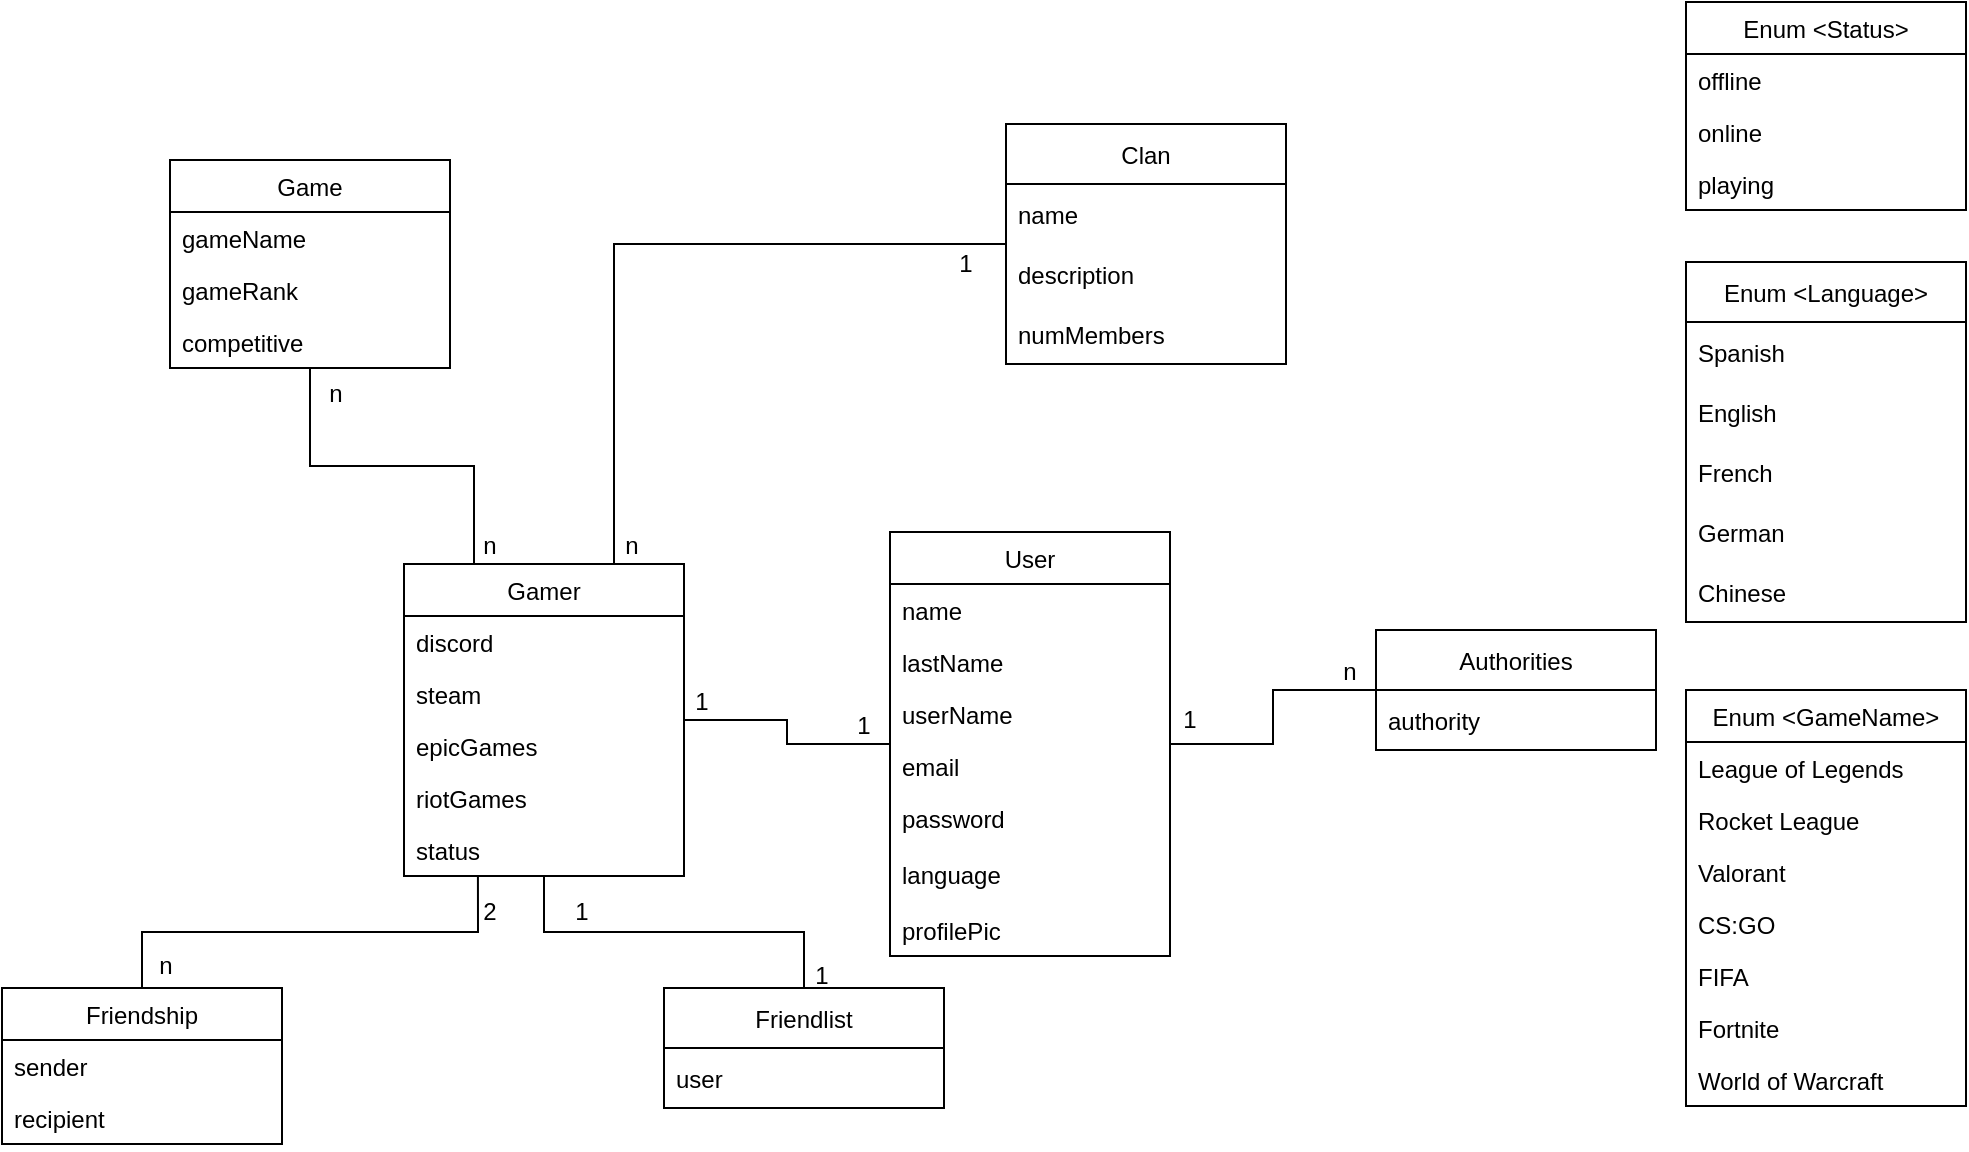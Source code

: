 <mxfile version="20.0.4" type="device"><diagram id="BCMDp55lpVAX4mkeiZfp" name="Page-1"><mxGraphModel dx="1381" dy="764" grid="0" gridSize="10" guides="1" tooltips="1" connect="1" arrows="1" fold="1" page="1" pageScale="1" pageWidth="827" pageHeight="1169" background="none" math="0" shadow="0"><root><mxCell id="0"/><mxCell id="1" parent="0"/><mxCell id="aeRZT3lKMDOIj6h_7NJ--42" style="edgeStyle=orthogonalEdgeStyle;rounded=0;orthogonalLoop=1;jettySize=auto;html=1;endArrow=none;endFill=0;" parent="1" source="aeRZT3lKMDOIj6h_7NJ--5" target="aeRZT3lKMDOIj6h_7NJ--33" edge="1"><mxGeometry relative="1" as="geometry"/></mxCell><mxCell id="aeRZT3lKMDOIj6h_7NJ--5" value="User" style="swimlane;fontStyle=0;childLayout=stackLayout;horizontal=1;startSize=26;fillColor=none;horizontalStack=0;resizeParent=1;resizeParentMax=0;resizeLast=0;collapsible=1;marginBottom=0;" parent="1" vertex="1"><mxGeometry x="478" y="302" width="140" height="212" as="geometry"/></mxCell><mxCell id="aeRZT3lKMDOIj6h_7NJ--6" value="name" style="text;strokeColor=none;fillColor=none;align=left;verticalAlign=top;spacingLeft=4;spacingRight=4;overflow=hidden;rotatable=0;points=[[0,0.5],[1,0.5]];portConstraint=eastwest;" parent="aeRZT3lKMDOIj6h_7NJ--5" vertex="1"><mxGeometry y="26" width="140" height="26" as="geometry"/></mxCell><mxCell id="aeRZT3lKMDOIj6h_7NJ--7" value="lastName" style="text;strokeColor=none;fillColor=none;align=left;verticalAlign=top;spacingLeft=4;spacingRight=4;overflow=hidden;rotatable=0;points=[[0,0.5],[1,0.5]];portConstraint=eastwest;" parent="aeRZT3lKMDOIj6h_7NJ--5" vertex="1"><mxGeometry y="52" width="140" height="26" as="geometry"/></mxCell><mxCell id="aeRZT3lKMDOIj6h_7NJ--8" value="userName" style="text;strokeColor=none;fillColor=none;align=left;verticalAlign=top;spacingLeft=4;spacingRight=4;overflow=hidden;rotatable=0;points=[[0,0.5],[1,0.5]];portConstraint=eastwest;" parent="aeRZT3lKMDOIj6h_7NJ--5" vertex="1"><mxGeometry y="78" width="140" height="26" as="geometry"/></mxCell><mxCell id="aeRZT3lKMDOIj6h_7NJ--9" value="email" style="text;strokeColor=none;fillColor=none;align=left;verticalAlign=top;spacingLeft=4;spacingRight=4;overflow=hidden;rotatable=0;points=[[0,0.5],[1,0.5]];portConstraint=eastwest;" parent="aeRZT3lKMDOIj6h_7NJ--5" vertex="1"><mxGeometry y="104" width="140" height="26" as="geometry"/></mxCell><mxCell id="aeRZT3lKMDOIj6h_7NJ--10" value="password" style="text;strokeColor=none;fillColor=none;align=left;verticalAlign=top;spacingLeft=4;spacingRight=4;overflow=hidden;rotatable=0;points=[[0,0.5],[1,0.5]];portConstraint=eastwest;" parent="aeRZT3lKMDOIj6h_7NJ--5" vertex="1"><mxGeometry y="130" width="140" height="26" as="geometry"/></mxCell><mxCell id="i6zTsk7D5_YLrbg66q6N-27" value="language" style="text;strokeColor=none;fillColor=none;align=left;verticalAlign=middle;spacingLeft=4;spacingRight=4;overflow=hidden;points=[[0,0.5],[1,0.5]];portConstraint=eastwest;rotatable=0;" vertex="1" parent="aeRZT3lKMDOIj6h_7NJ--5"><mxGeometry y="156" width="140" height="30" as="geometry"/></mxCell><mxCell id="aeRZT3lKMDOIj6h_7NJ--11" value="profilePic" style="text;strokeColor=none;fillColor=none;align=left;verticalAlign=top;spacingLeft=4;spacingRight=4;overflow=hidden;rotatable=0;points=[[0,0.5],[1,0.5]];portConstraint=eastwest;" parent="aeRZT3lKMDOIj6h_7NJ--5" vertex="1"><mxGeometry y="186" width="140" height="26" as="geometry"/></mxCell><mxCell id="aeRZT3lKMDOIj6h_7NJ--12" value="Game" style="swimlane;fontStyle=0;childLayout=stackLayout;horizontal=1;startSize=26;fillColor=none;horizontalStack=0;resizeParent=1;resizeParentMax=0;resizeLast=0;collapsible=1;marginBottom=0;" parent="1" vertex="1"><mxGeometry x="118" y="116" width="140" height="104" as="geometry"/></mxCell><mxCell id="aeRZT3lKMDOIj6h_7NJ--13" value="gameName" style="text;strokeColor=none;fillColor=none;align=left;verticalAlign=top;spacingLeft=4;spacingRight=4;overflow=hidden;rotatable=0;points=[[0,0.5],[1,0.5]];portConstraint=eastwest;" parent="aeRZT3lKMDOIj6h_7NJ--12" vertex="1"><mxGeometry y="26" width="140" height="26" as="geometry"/></mxCell><mxCell id="aeRZT3lKMDOIj6h_7NJ--14" value="gameRank" style="text;strokeColor=none;fillColor=none;align=left;verticalAlign=top;spacingLeft=4;spacingRight=4;overflow=hidden;rotatable=0;points=[[0,0.5],[1,0.5]];portConstraint=eastwest;" parent="aeRZT3lKMDOIj6h_7NJ--12" vertex="1"><mxGeometry y="52" width="140" height="26" as="geometry"/></mxCell><mxCell id="aeRZT3lKMDOIj6h_7NJ--28" value="competitive" style="text;strokeColor=none;fillColor=none;align=left;verticalAlign=top;spacingLeft=4;spacingRight=4;overflow=hidden;rotatable=0;points=[[0,0.5],[1,0.5]];portConstraint=eastwest;" parent="aeRZT3lKMDOIj6h_7NJ--12" vertex="1"><mxGeometry y="78" width="140" height="26" as="geometry"/></mxCell><mxCell id="aeRZT3lKMDOIj6h_7NJ--16" value="Enum &lt;GameName&gt;" style="swimlane;fontStyle=0;childLayout=stackLayout;horizontal=1;startSize=26;fillColor=none;horizontalStack=0;resizeParent=1;resizeParentMax=0;resizeLast=0;collapsible=1;marginBottom=0;" parent="1" vertex="1"><mxGeometry x="876" y="381" width="140" height="208" as="geometry"/></mxCell><mxCell id="aeRZT3lKMDOIj6h_7NJ--17" value="League of Legends" style="text;strokeColor=none;fillColor=none;align=left;verticalAlign=top;spacingLeft=4;spacingRight=4;overflow=hidden;rotatable=0;points=[[0,0.5],[1,0.5]];portConstraint=eastwest;" parent="aeRZT3lKMDOIj6h_7NJ--16" vertex="1"><mxGeometry y="26" width="140" height="26" as="geometry"/></mxCell><mxCell id="aeRZT3lKMDOIj6h_7NJ--18" value="Rocket League" style="text;strokeColor=none;fillColor=none;align=left;verticalAlign=top;spacingLeft=4;spacingRight=4;overflow=hidden;rotatable=0;points=[[0,0.5],[1,0.5]];portConstraint=eastwest;" parent="aeRZT3lKMDOIj6h_7NJ--16" vertex="1"><mxGeometry y="52" width="140" height="26" as="geometry"/></mxCell><mxCell id="aeRZT3lKMDOIj6h_7NJ--19" value="Valorant" style="text;strokeColor=none;fillColor=none;align=left;verticalAlign=top;spacingLeft=4;spacingRight=4;overflow=hidden;rotatable=0;points=[[0,0.5],[1,0.5]];portConstraint=eastwest;" parent="aeRZT3lKMDOIj6h_7NJ--16" vertex="1"><mxGeometry y="78" width="140" height="26" as="geometry"/></mxCell><mxCell id="aeRZT3lKMDOIj6h_7NJ--26" value="CS:GO" style="text;strokeColor=none;fillColor=none;align=left;verticalAlign=top;spacingLeft=4;spacingRight=4;overflow=hidden;rotatable=0;points=[[0,0.5],[1,0.5]];portConstraint=eastwest;" parent="aeRZT3lKMDOIj6h_7NJ--16" vertex="1"><mxGeometry y="104" width="140" height="26" as="geometry"/></mxCell><mxCell id="aeRZT3lKMDOIj6h_7NJ--48" value="FIFA" style="text;strokeColor=none;fillColor=none;align=left;verticalAlign=top;spacingLeft=4;spacingRight=4;overflow=hidden;rotatable=0;points=[[0,0.5],[1,0.5]];portConstraint=eastwest;" parent="aeRZT3lKMDOIj6h_7NJ--16" vertex="1"><mxGeometry y="130" width="140" height="26" as="geometry"/></mxCell><mxCell id="aeRZT3lKMDOIj6h_7NJ--27" value="Fortnite" style="text;strokeColor=none;fillColor=none;align=left;verticalAlign=top;spacingLeft=4;spacingRight=4;overflow=hidden;rotatable=0;points=[[0,0.5],[1,0.5]];portConstraint=eastwest;" parent="aeRZT3lKMDOIj6h_7NJ--16" vertex="1"><mxGeometry y="156" width="140" height="26" as="geometry"/></mxCell><mxCell id="aeRZT3lKMDOIj6h_7NJ--49" value="World of Warcraft" style="text;strokeColor=none;fillColor=none;align=left;verticalAlign=top;spacingLeft=4;spacingRight=4;overflow=hidden;rotatable=0;points=[[0,0.5],[1,0.5]];portConstraint=eastwest;" parent="aeRZT3lKMDOIj6h_7NJ--16" vertex="1"><mxGeometry y="182" width="140" height="26" as="geometry"/></mxCell><mxCell id="i6zTsk7D5_YLrbg66q6N-25" style="edgeStyle=orthogonalEdgeStyle;rounded=0;orthogonalLoop=1;jettySize=auto;html=1;endArrow=none;endFill=0;entryX=0.264;entryY=1;entryDx=0;entryDy=0;entryPerimeter=0;" edge="1" parent="1" source="aeRZT3lKMDOIj6h_7NJ--21" target="aeRZT3lKMDOIj6h_7NJ--40"><mxGeometry relative="1" as="geometry"/></mxCell><mxCell id="aeRZT3lKMDOIj6h_7NJ--21" value="Friendship" style="swimlane;fontStyle=0;childLayout=stackLayout;horizontal=1;startSize=26;fillColor=none;horizontalStack=0;resizeParent=1;resizeParentMax=0;resizeLast=0;collapsible=1;marginBottom=0;" parent="1" vertex="1"><mxGeometry x="34" y="530" width="140" height="78" as="geometry"/></mxCell><mxCell id="aeRZT3lKMDOIj6h_7NJ--22" value="sender" style="text;strokeColor=none;fillColor=none;align=left;verticalAlign=top;spacingLeft=4;spacingRight=4;overflow=hidden;rotatable=0;points=[[0,0.5],[1,0.5]];portConstraint=eastwest;" parent="aeRZT3lKMDOIj6h_7NJ--21" vertex="1"><mxGeometry y="26" width="140" height="26" as="geometry"/></mxCell><mxCell id="aeRZT3lKMDOIj6h_7NJ--23" value="recipient" style="text;strokeColor=none;fillColor=none;align=left;verticalAlign=top;spacingLeft=4;spacingRight=4;overflow=hidden;rotatable=0;points=[[0,0.5],[1,0.5]];portConstraint=eastwest;" parent="aeRZT3lKMDOIj6h_7NJ--21" vertex="1"><mxGeometry y="52" width="140" height="26" as="geometry"/></mxCell><mxCell id="aeRZT3lKMDOIj6h_7NJ--43" style="edgeStyle=orthogonalEdgeStyle;rounded=0;orthogonalLoop=1;jettySize=auto;html=1;endArrow=none;endFill=0;exitX=0.25;exitY=0;exitDx=0;exitDy=0;" parent="1" source="aeRZT3lKMDOIj6h_7NJ--33" target="aeRZT3lKMDOIj6h_7NJ--12" edge="1"><mxGeometry relative="1" as="geometry"/></mxCell><mxCell id="aeRZT3lKMDOIj6h_7NJ--33" value="Gamer" style="swimlane;fontStyle=0;childLayout=stackLayout;horizontal=1;startSize=26;fillColor=none;horizontalStack=0;resizeParent=1;resizeParentMax=0;resizeLast=0;collapsible=1;marginBottom=0;" parent="1" vertex="1"><mxGeometry x="235" y="318" width="140" height="156" as="geometry"/></mxCell><mxCell id="aeRZT3lKMDOIj6h_7NJ--34" value="discord" style="text;strokeColor=none;fillColor=none;align=left;verticalAlign=top;spacingLeft=4;spacingRight=4;overflow=hidden;rotatable=0;points=[[0,0.5],[1,0.5]];portConstraint=eastwest;" parent="aeRZT3lKMDOIj6h_7NJ--33" vertex="1"><mxGeometry y="26" width="140" height="26" as="geometry"/></mxCell><mxCell id="aeRZT3lKMDOIj6h_7NJ--35" value="steam" style="text;strokeColor=none;fillColor=none;align=left;verticalAlign=top;spacingLeft=4;spacingRight=4;overflow=hidden;rotatable=0;points=[[0,0.5],[1,0.5]];portConstraint=eastwest;" parent="aeRZT3lKMDOIj6h_7NJ--33" vertex="1"><mxGeometry y="52" width="140" height="26" as="geometry"/></mxCell><mxCell id="aeRZT3lKMDOIj6h_7NJ--36" value="epicGames" style="text;strokeColor=none;fillColor=none;align=left;verticalAlign=top;spacingLeft=4;spacingRight=4;overflow=hidden;rotatable=0;points=[[0,0.5],[1,0.5]];portConstraint=eastwest;" parent="aeRZT3lKMDOIj6h_7NJ--33" vertex="1"><mxGeometry y="78" width="140" height="26" as="geometry"/></mxCell><mxCell id="aeRZT3lKMDOIj6h_7NJ--39" value="riotGames" style="text;strokeColor=none;fillColor=none;align=left;verticalAlign=top;spacingLeft=4;spacingRight=4;overflow=hidden;rotatable=0;points=[[0,0.5],[1,0.5]];portConstraint=eastwest;" parent="aeRZT3lKMDOIj6h_7NJ--33" vertex="1"><mxGeometry y="104" width="140" height="26" as="geometry"/></mxCell><mxCell id="aeRZT3lKMDOIj6h_7NJ--40" value="status" style="text;strokeColor=none;fillColor=none;align=left;verticalAlign=top;spacingLeft=4;spacingRight=4;overflow=hidden;rotatable=0;points=[[0,0.5],[1,0.5]];portConstraint=eastwest;" parent="aeRZT3lKMDOIj6h_7NJ--33" vertex="1"><mxGeometry y="130" width="140" height="26" as="geometry"/></mxCell><mxCell id="aeRZT3lKMDOIj6h_7NJ--44" value="Enum &lt;Status&gt;" style="swimlane;fontStyle=0;childLayout=stackLayout;horizontal=1;startSize=26;fillColor=none;horizontalStack=0;resizeParent=1;resizeParentMax=0;resizeLast=0;collapsible=1;marginBottom=0;" parent="1" vertex="1"><mxGeometry x="876" y="37" width="140" height="104" as="geometry"/></mxCell><mxCell id="aeRZT3lKMDOIj6h_7NJ--45" value="offline" style="text;strokeColor=none;fillColor=none;align=left;verticalAlign=top;spacingLeft=4;spacingRight=4;overflow=hidden;rotatable=0;points=[[0,0.5],[1,0.5]];portConstraint=eastwest;" parent="aeRZT3lKMDOIj6h_7NJ--44" vertex="1"><mxGeometry y="26" width="140" height="26" as="geometry"/></mxCell><mxCell id="aeRZT3lKMDOIj6h_7NJ--46" value="online" style="text;strokeColor=none;fillColor=none;align=left;verticalAlign=top;spacingLeft=4;spacingRight=4;overflow=hidden;rotatable=0;points=[[0,0.5],[1,0.5]];portConstraint=eastwest;" parent="aeRZT3lKMDOIj6h_7NJ--44" vertex="1"><mxGeometry y="52" width="140" height="26" as="geometry"/></mxCell><mxCell id="aeRZT3lKMDOIj6h_7NJ--47" value="playing" style="text;strokeColor=none;fillColor=none;align=left;verticalAlign=top;spacingLeft=4;spacingRight=4;overflow=hidden;rotatable=0;points=[[0,0.5],[1,0.5]];portConstraint=eastwest;" parent="aeRZT3lKMDOIj6h_7NJ--44" vertex="1"><mxGeometry y="78" width="140" height="26" as="geometry"/></mxCell><mxCell id="i6zTsk7D5_YLrbg66q6N-5" style="edgeStyle=orthogonalEdgeStyle;rounded=0;orthogonalLoop=1;jettySize=auto;html=1;endArrow=none;endFill=0;" edge="1" parent="1" source="i6zTsk7D5_YLrbg66q6N-1" target="aeRZT3lKMDOIj6h_7NJ--5"><mxGeometry relative="1" as="geometry"/></mxCell><mxCell id="i6zTsk7D5_YLrbg66q6N-1" value="Authorities" style="swimlane;fontStyle=0;childLayout=stackLayout;horizontal=1;startSize=30;horizontalStack=0;resizeParent=1;resizeParentMax=0;resizeLast=0;collapsible=1;marginBottom=0;" vertex="1" parent="1"><mxGeometry x="721" y="351" width="140" height="60" as="geometry"/></mxCell><mxCell id="i6zTsk7D5_YLrbg66q6N-2" value="authority" style="text;strokeColor=none;fillColor=none;align=left;verticalAlign=middle;spacingLeft=4;spacingRight=4;overflow=hidden;points=[[0,0.5],[1,0.5]];portConstraint=eastwest;rotatable=0;" vertex="1" parent="i6zTsk7D5_YLrbg66q6N-1"><mxGeometry y="30" width="140" height="30" as="geometry"/></mxCell><mxCell id="i6zTsk7D5_YLrbg66q6N-11" style="edgeStyle=orthogonalEdgeStyle;rounded=0;orthogonalLoop=1;jettySize=auto;html=1;endArrow=none;endFill=0;entryX=0.75;entryY=0;entryDx=0;entryDy=0;" edge="1" parent="1" source="i6zTsk7D5_YLrbg66q6N-6" target="aeRZT3lKMDOIj6h_7NJ--33"><mxGeometry relative="1" as="geometry"/></mxCell><mxCell id="i6zTsk7D5_YLrbg66q6N-6" value="Clan" style="swimlane;fontStyle=0;childLayout=stackLayout;horizontal=1;startSize=30;horizontalStack=0;resizeParent=1;resizeParentMax=0;resizeLast=0;collapsible=1;marginBottom=0;" vertex="1" parent="1"><mxGeometry x="536" y="98" width="140" height="120" as="geometry"/></mxCell><mxCell id="i6zTsk7D5_YLrbg66q6N-7" value="name" style="text;strokeColor=none;fillColor=none;align=left;verticalAlign=middle;spacingLeft=4;spacingRight=4;overflow=hidden;points=[[0,0.5],[1,0.5]];portConstraint=eastwest;rotatable=0;" vertex="1" parent="i6zTsk7D5_YLrbg66q6N-6"><mxGeometry y="30" width="140" height="30" as="geometry"/></mxCell><mxCell id="i6zTsk7D5_YLrbg66q6N-8" value="description" style="text;strokeColor=none;fillColor=none;align=left;verticalAlign=middle;spacingLeft=4;spacingRight=4;overflow=hidden;points=[[0,0.5],[1,0.5]];portConstraint=eastwest;rotatable=0;" vertex="1" parent="i6zTsk7D5_YLrbg66q6N-6"><mxGeometry y="60" width="140" height="30" as="geometry"/></mxCell><mxCell id="i6zTsk7D5_YLrbg66q6N-24" value="numMembers" style="text;strokeColor=none;fillColor=none;align=left;verticalAlign=middle;spacingLeft=4;spacingRight=4;overflow=hidden;points=[[0,0.5],[1,0.5]];portConstraint=eastwest;rotatable=0;" vertex="1" parent="i6zTsk7D5_YLrbg66q6N-6"><mxGeometry y="90" width="140" height="30" as="geometry"/></mxCell><mxCell id="i6zTsk7D5_YLrbg66q6N-12" value="1" style="text;html=1;strokeColor=none;fillColor=none;align=center;verticalAlign=middle;whiteSpace=wrap;rounded=0;" vertex="1" parent="1"><mxGeometry x="354" y="372" width="60" height="30" as="geometry"/></mxCell><mxCell id="i6zTsk7D5_YLrbg66q6N-13" value="1" style="text;html=1;strokeColor=none;fillColor=none;align=center;verticalAlign=middle;whiteSpace=wrap;rounded=0;" vertex="1" parent="1"><mxGeometry x="435" y="384" width="60" height="30" as="geometry"/></mxCell><mxCell id="i6zTsk7D5_YLrbg66q6N-14" value="n" style="text;html=1;strokeColor=none;fillColor=none;align=center;verticalAlign=middle;whiteSpace=wrap;rounded=0;" vertex="1" parent="1"><mxGeometry x="678" y="357" width="60" height="30" as="geometry"/></mxCell><mxCell id="i6zTsk7D5_YLrbg66q6N-16" value="1" style="text;html=1;strokeColor=none;fillColor=none;align=center;verticalAlign=middle;whiteSpace=wrap;rounded=0;" vertex="1" parent="1"><mxGeometry x="598" y="381" width="60" height="30" as="geometry"/></mxCell><mxCell id="i6zTsk7D5_YLrbg66q6N-17" value="n" style="text;html=1;strokeColor=none;fillColor=none;align=center;verticalAlign=middle;whiteSpace=wrap;rounded=0;" vertex="1" parent="1"><mxGeometry x="171" y="218" width="60" height="30" as="geometry"/></mxCell><mxCell id="i6zTsk7D5_YLrbg66q6N-18" value="n" style="text;html=1;strokeColor=none;fillColor=none;align=center;verticalAlign=middle;whiteSpace=wrap;rounded=0;" vertex="1" parent="1"><mxGeometry x="248" y="294" width="60" height="30" as="geometry"/></mxCell><mxCell id="i6zTsk7D5_YLrbg66q6N-20" value="n" style="text;html=1;strokeColor=none;fillColor=none;align=center;verticalAlign=middle;whiteSpace=wrap;rounded=0;" vertex="1" parent="1"><mxGeometry x="319" y="294" width="60" height="30" as="geometry"/></mxCell><mxCell id="i6zTsk7D5_YLrbg66q6N-21" value="1" style="text;html=1;strokeColor=none;fillColor=none;align=center;verticalAlign=middle;whiteSpace=wrap;rounded=0;" vertex="1" parent="1"><mxGeometry x="486" y="153" width="60" height="30" as="geometry"/></mxCell><mxCell id="i6zTsk7D5_YLrbg66q6N-22" value="2" style="text;html=1;strokeColor=none;fillColor=none;align=center;verticalAlign=middle;whiteSpace=wrap;rounded=0;" vertex="1" parent="1"><mxGeometry x="248" y="477" width="60" height="30" as="geometry"/></mxCell><mxCell id="i6zTsk7D5_YLrbg66q6N-23" value="n" style="text;html=1;strokeColor=none;fillColor=none;align=center;verticalAlign=middle;whiteSpace=wrap;rounded=0;" vertex="1" parent="1"><mxGeometry x="86" y="504" width="60" height="30" as="geometry"/></mxCell><mxCell id="i6zTsk7D5_YLrbg66q6N-28" value="Enum &lt;Language&gt;" style="swimlane;fontStyle=0;childLayout=stackLayout;horizontal=1;startSize=30;horizontalStack=0;resizeParent=1;resizeParentMax=0;resizeLast=0;collapsible=1;marginBottom=0;" vertex="1" parent="1"><mxGeometry x="876" y="167" width="140" height="180" as="geometry"/></mxCell><mxCell id="i6zTsk7D5_YLrbg66q6N-29" value="Spanish" style="text;strokeColor=none;fillColor=none;align=left;verticalAlign=middle;spacingLeft=4;spacingRight=4;overflow=hidden;points=[[0,0.5],[1,0.5]];portConstraint=eastwest;rotatable=0;" vertex="1" parent="i6zTsk7D5_YLrbg66q6N-28"><mxGeometry y="30" width="140" height="30" as="geometry"/></mxCell><mxCell id="i6zTsk7D5_YLrbg66q6N-30" value="English" style="text;strokeColor=none;fillColor=none;align=left;verticalAlign=middle;spacingLeft=4;spacingRight=4;overflow=hidden;points=[[0,0.5],[1,0.5]];portConstraint=eastwest;rotatable=0;" vertex="1" parent="i6zTsk7D5_YLrbg66q6N-28"><mxGeometry y="60" width="140" height="30" as="geometry"/></mxCell><mxCell id="i6zTsk7D5_YLrbg66q6N-31" value="French" style="text;strokeColor=none;fillColor=none;align=left;verticalAlign=middle;spacingLeft=4;spacingRight=4;overflow=hidden;points=[[0,0.5],[1,0.5]];portConstraint=eastwest;rotatable=0;" vertex="1" parent="i6zTsk7D5_YLrbg66q6N-28"><mxGeometry y="90" width="140" height="30" as="geometry"/></mxCell><mxCell id="i6zTsk7D5_YLrbg66q6N-32" value="German" style="text;strokeColor=none;fillColor=none;align=left;verticalAlign=middle;spacingLeft=4;spacingRight=4;overflow=hidden;points=[[0,0.5],[1,0.5]];portConstraint=eastwest;rotatable=0;" vertex="1" parent="i6zTsk7D5_YLrbg66q6N-28"><mxGeometry y="120" width="140" height="30" as="geometry"/></mxCell><mxCell id="i6zTsk7D5_YLrbg66q6N-33" value="Chinese" style="text;strokeColor=none;fillColor=none;align=left;verticalAlign=middle;spacingLeft=4;spacingRight=4;overflow=hidden;points=[[0,0.5],[1,0.5]];portConstraint=eastwest;rotatable=0;" vertex="1" parent="i6zTsk7D5_YLrbg66q6N-28"><mxGeometry y="150" width="140" height="30" as="geometry"/></mxCell><mxCell id="i6zTsk7D5_YLrbg66q6N-38" style="edgeStyle=orthogonalEdgeStyle;rounded=0;orthogonalLoop=1;jettySize=auto;html=1;endArrow=none;endFill=0;" edge="1" parent="1" source="i6zTsk7D5_YLrbg66q6N-34" target="aeRZT3lKMDOIj6h_7NJ--33"><mxGeometry relative="1" as="geometry"/></mxCell><mxCell id="i6zTsk7D5_YLrbg66q6N-34" value="Friendlist" style="swimlane;fontStyle=0;childLayout=stackLayout;horizontal=1;startSize=30;horizontalStack=0;resizeParent=1;resizeParentMax=0;resizeLast=0;collapsible=1;marginBottom=0;" vertex="1" parent="1"><mxGeometry x="365" y="530" width="140" height="60" as="geometry"/></mxCell><mxCell id="i6zTsk7D5_YLrbg66q6N-35" value="user" style="text;strokeColor=none;fillColor=none;align=left;verticalAlign=middle;spacingLeft=4;spacingRight=4;overflow=hidden;points=[[0,0.5],[1,0.5]];portConstraint=eastwest;rotatable=0;" vertex="1" parent="i6zTsk7D5_YLrbg66q6N-34"><mxGeometry y="30" width="140" height="30" as="geometry"/></mxCell><mxCell id="i6zTsk7D5_YLrbg66q6N-39" value="1" style="text;html=1;strokeColor=none;fillColor=none;align=center;verticalAlign=middle;whiteSpace=wrap;rounded=0;" vertex="1" parent="1"><mxGeometry x="294" y="477" width="60" height="30" as="geometry"/></mxCell><mxCell id="i6zTsk7D5_YLrbg66q6N-40" value="1" style="text;html=1;strokeColor=none;fillColor=none;align=center;verticalAlign=middle;whiteSpace=wrap;rounded=0;" vertex="1" parent="1"><mxGeometry x="414" y="509" width="60" height="30" as="geometry"/></mxCell></root></mxGraphModel></diagram></mxfile>